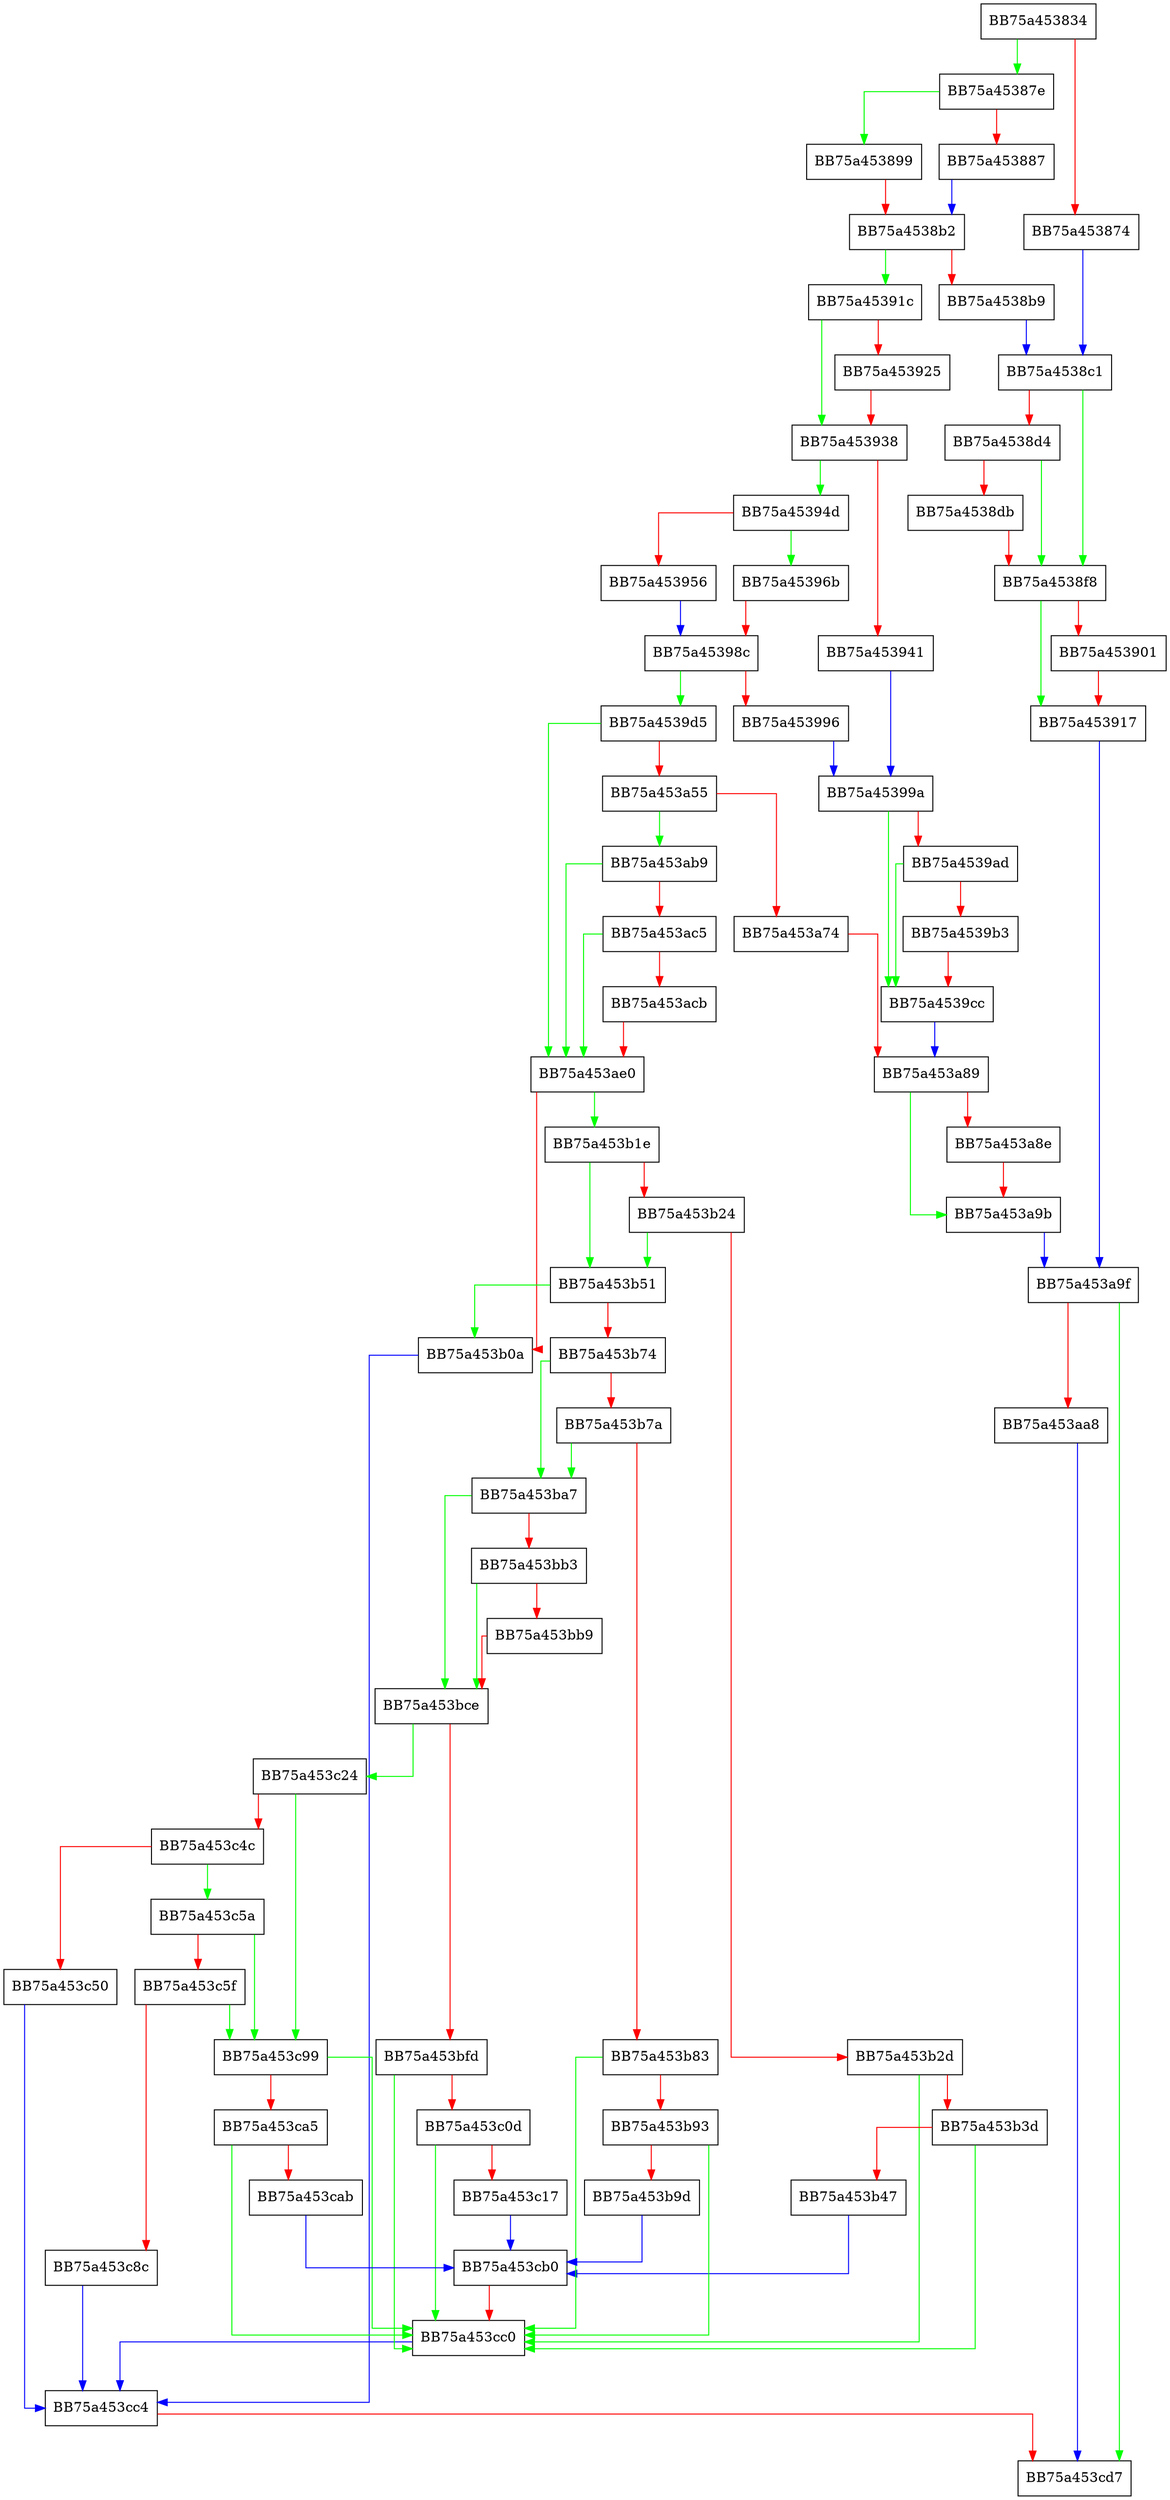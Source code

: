 digraph GetSmartScreenUrlRepForEdge {
  node [shape="box"];
  graph [splines=ortho];
  BB75a453834 -> BB75a45387e [color="green"];
  BB75a453834 -> BB75a453874 [color="red"];
  BB75a453874 -> BB75a4538c1 [color="blue"];
  BB75a45387e -> BB75a453899 [color="green"];
  BB75a45387e -> BB75a453887 [color="red"];
  BB75a453887 -> BB75a4538b2 [color="blue"];
  BB75a453899 -> BB75a4538b2 [color="red"];
  BB75a4538b2 -> BB75a45391c [color="green"];
  BB75a4538b2 -> BB75a4538b9 [color="red"];
  BB75a4538b9 -> BB75a4538c1 [color="blue"];
  BB75a4538c1 -> BB75a4538f8 [color="green"];
  BB75a4538c1 -> BB75a4538d4 [color="red"];
  BB75a4538d4 -> BB75a4538f8 [color="green"];
  BB75a4538d4 -> BB75a4538db [color="red"];
  BB75a4538db -> BB75a4538f8 [color="red"];
  BB75a4538f8 -> BB75a453917 [color="green"];
  BB75a4538f8 -> BB75a453901 [color="red"];
  BB75a453901 -> BB75a453917 [color="red"];
  BB75a453917 -> BB75a453a9f [color="blue"];
  BB75a45391c -> BB75a453938 [color="green"];
  BB75a45391c -> BB75a453925 [color="red"];
  BB75a453925 -> BB75a453938 [color="red"];
  BB75a453938 -> BB75a45394d [color="green"];
  BB75a453938 -> BB75a453941 [color="red"];
  BB75a453941 -> BB75a45399a [color="blue"];
  BB75a45394d -> BB75a45396b [color="green"];
  BB75a45394d -> BB75a453956 [color="red"];
  BB75a453956 -> BB75a45398c [color="blue"];
  BB75a45396b -> BB75a45398c [color="red"];
  BB75a45398c -> BB75a4539d5 [color="green"];
  BB75a45398c -> BB75a453996 [color="red"];
  BB75a453996 -> BB75a45399a [color="blue"];
  BB75a45399a -> BB75a4539cc [color="green"];
  BB75a45399a -> BB75a4539ad [color="red"];
  BB75a4539ad -> BB75a4539cc [color="green"];
  BB75a4539ad -> BB75a4539b3 [color="red"];
  BB75a4539b3 -> BB75a4539cc [color="red"];
  BB75a4539cc -> BB75a453a89 [color="blue"];
  BB75a4539d5 -> BB75a453ae0 [color="green"];
  BB75a4539d5 -> BB75a453a55 [color="red"];
  BB75a453a55 -> BB75a453ab9 [color="green"];
  BB75a453a55 -> BB75a453a74 [color="red"];
  BB75a453a74 -> BB75a453a89 [color="red"];
  BB75a453a89 -> BB75a453a9b [color="green"];
  BB75a453a89 -> BB75a453a8e [color="red"];
  BB75a453a8e -> BB75a453a9b [color="red"];
  BB75a453a9b -> BB75a453a9f [color="blue"];
  BB75a453a9f -> BB75a453cd7 [color="green"];
  BB75a453a9f -> BB75a453aa8 [color="red"];
  BB75a453aa8 -> BB75a453cd7 [color="blue"];
  BB75a453ab9 -> BB75a453ae0 [color="green"];
  BB75a453ab9 -> BB75a453ac5 [color="red"];
  BB75a453ac5 -> BB75a453ae0 [color="green"];
  BB75a453ac5 -> BB75a453acb [color="red"];
  BB75a453acb -> BB75a453ae0 [color="red"];
  BB75a453ae0 -> BB75a453b1e [color="green"];
  BB75a453ae0 -> BB75a453b0a [color="red"];
  BB75a453b0a -> BB75a453cc4 [color="blue"];
  BB75a453b1e -> BB75a453b51 [color="green"];
  BB75a453b1e -> BB75a453b24 [color="red"];
  BB75a453b24 -> BB75a453b51 [color="green"];
  BB75a453b24 -> BB75a453b2d [color="red"];
  BB75a453b2d -> BB75a453cc0 [color="green"];
  BB75a453b2d -> BB75a453b3d [color="red"];
  BB75a453b3d -> BB75a453cc0 [color="green"];
  BB75a453b3d -> BB75a453b47 [color="red"];
  BB75a453b47 -> BB75a453cb0 [color="blue"];
  BB75a453b51 -> BB75a453b0a [color="green"];
  BB75a453b51 -> BB75a453b74 [color="red"];
  BB75a453b74 -> BB75a453ba7 [color="green"];
  BB75a453b74 -> BB75a453b7a [color="red"];
  BB75a453b7a -> BB75a453ba7 [color="green"];
  BB75a453b7a -> BB75a453b83 [color="red"];
  BB75a453b83 -> BB75a453cc0 [color="green"];
  BB75a453b83 -> BB75a453b93 [color="red"];
  BB75a453b93 -> BB75a453cc0 [color="green"];
  BB75a453b93 -> BB75a453b9d [color="red"];
  BB75a453b9d -> BB75a453cb0 [color="blue"];
  BB75a453ba7 -> BB75a453bce [color="green"];
  BB75a453ba7 -> BB75a453bb3 [color="red"];
  BB75a453bb3 -> BB75a453bce [color="green"];
  BB75a453bb3 -> BB75a453bb9 [color="red"];
  BB75a453bb9 -> BB75a453bce [color="red"];
  BB75a453bce -> BB75a453c24 [color="green"];
  BB75a453bce -> BB75a453bfd [color="red"];
  BB75a453bfd -> BB75a453cc0 [color="green"];
  BB75a453bfd -> BB75a453c0d [color="red"];
  BB75a453c0d -> BB75a453cc0 [color="green"];
  BB75a453c0d -> BB75a453c17 [color="red"];
  BB75a453c17 -> BB75a453cb0 [color="blue"];
  BB75a453c24 -> BB75a453c99 [color="green"];
  BB75a453c24 -> BB75a453c4c [color="red"];
  BB75a453c4c -> BB75a453c5a [color="green"];
  BB75a453c4c -> BB75a453c50 [color="red"];
  BB75a453c50 -> BB75a453cc4 [color="blue"];
  BB75a453c5a -> BB75a453c99 [color="green"];
  BB75a453c5a -> BB75a453c5f [color="red"];
  BB75a453c5f -> BB75a453c99 [color="green"];
  BB75a453c5f -> BB75a453c8c [color="red"];
  BB75a453c8c -> BB75a453cc4 [color="blue"];
  BB75a453c99 -> BB75a453cc0 [color="green"];
  BB75a453c99 -> BB75a453ca5 [color="red"];
  BB75a453ca5 -> BB75a453cc0 [color="green"];
  BB75a453ca5 -> BB75a453cab [color="red"];
  BB75a453cab -> BB75a453cb0 [color="blue"];
  BB75a453cb0 -> BB75a453cc0 [color="red"];
  BB75a453cc0 -> BB75a453cc4 [color="blue"];
  BB75a453cc4 -> BB75a453cd7 [color="red"];
}